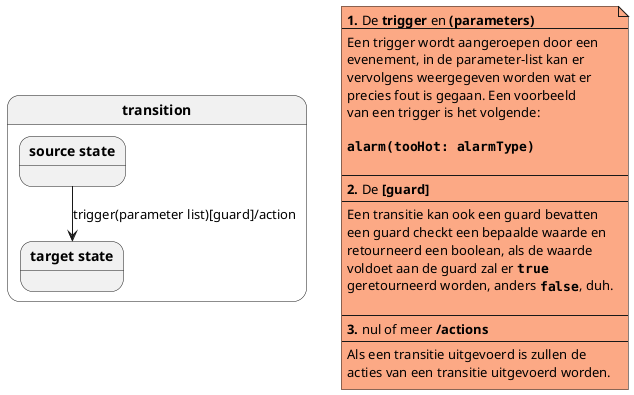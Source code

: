 @startuml
'https://plantuml.com/state-diagram

state state_2 as "**transition**" {
    state state_0 as "**source state**"
    state state_1 as "**target state**"

    state_0 --> state_1 : trigger(parameter list)[guard]/action
}

note as n1 #FCA985
   **1.** De **trigger** en **(parameters)**
   --
   Een trigger wordt aangeroepen door een
   evenement, in de parameter-list kan er
   vervolgens weergegeven worden wat er
   precies fout is gegaan. Een voorbeeld
   van een trigger is het volgende:

   **""alarm(tooHot: alarmType)""**

   --
   **2.** De **[guard]**
   --
   Een transitie kan ook een guard bevatten
   een guard checkt een bepaalde waarde en
   retourneerd een boolean, als de waarde
   voldoet aan de guard zal er **""true""**
   geretourneerd worden, anders **""false""**, duh.

   --
   **3.** nul of meer **/actions**
   --
   Als een transitie uitgevoerd is zullen de
   acties van een transitie uitgevoerd worden.
end note




'n1 -[hidden]left-> state_0
'n3 -[hidden]left-> state_1

'n1 -[hidden]up> n2
'n2 -[hidden]> n3

'additional hidden arrows remove the
'arrows all together.
'n1 -[hidden]down> n2
'n2 -[hidden]down> n3



'n1 -[hidden]-> state_0
'n1 -[hidden]-> state_1

'scale 350 width
'[*] --> NotShooting
'
'state NotShooting {
'  [*] --> Idle
'  Idle --> Configuring : EvConfig
'  Configuring --> Idle : EvConfig
'}
'
'state Configuring {
'  [*] --> NewValueSelection
'  NewValueSelection --> NewValuePreview : EvNewValue
'  NewValuePreview --> NewValueSelection : EvNewValueRejected
'  NewValuePreview --> NewValueSelection : EvNewValueSaved
'
'  state NewValuePreview {
'     State1 -> State2
'  }
'
'}
@enduml